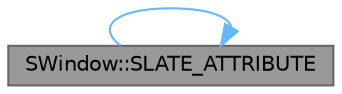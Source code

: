 digraph "SWindow::SLATE_ATTRIBUTE"
{
 // INTERACTIVE_SVG=YES
 // LATEX_PDF_SIZE
  bgcolor="transparent";
  edge [fontname=Helvetica,fontsize=10,labelfontname=Helvetica,labelfontsize=10];
  node [fontname=Helvetica,fontsize=10,shape=box,height=0.2,width=0.4];
  rankdir="RL";
  Node1 [id="Node000001",label="SWindow::SLATE_ATTRIBUTE",height=0.2,width=0.4,color="gray40", fillcolor="grey60", style="filled", fontcolor="black",tooltip="Title of the window."];
  Node1 -> Node1 [id="edge1_Node000001_Node000001",dir="back",color="steelblue1",style="solid",tooltip=" "];
}
